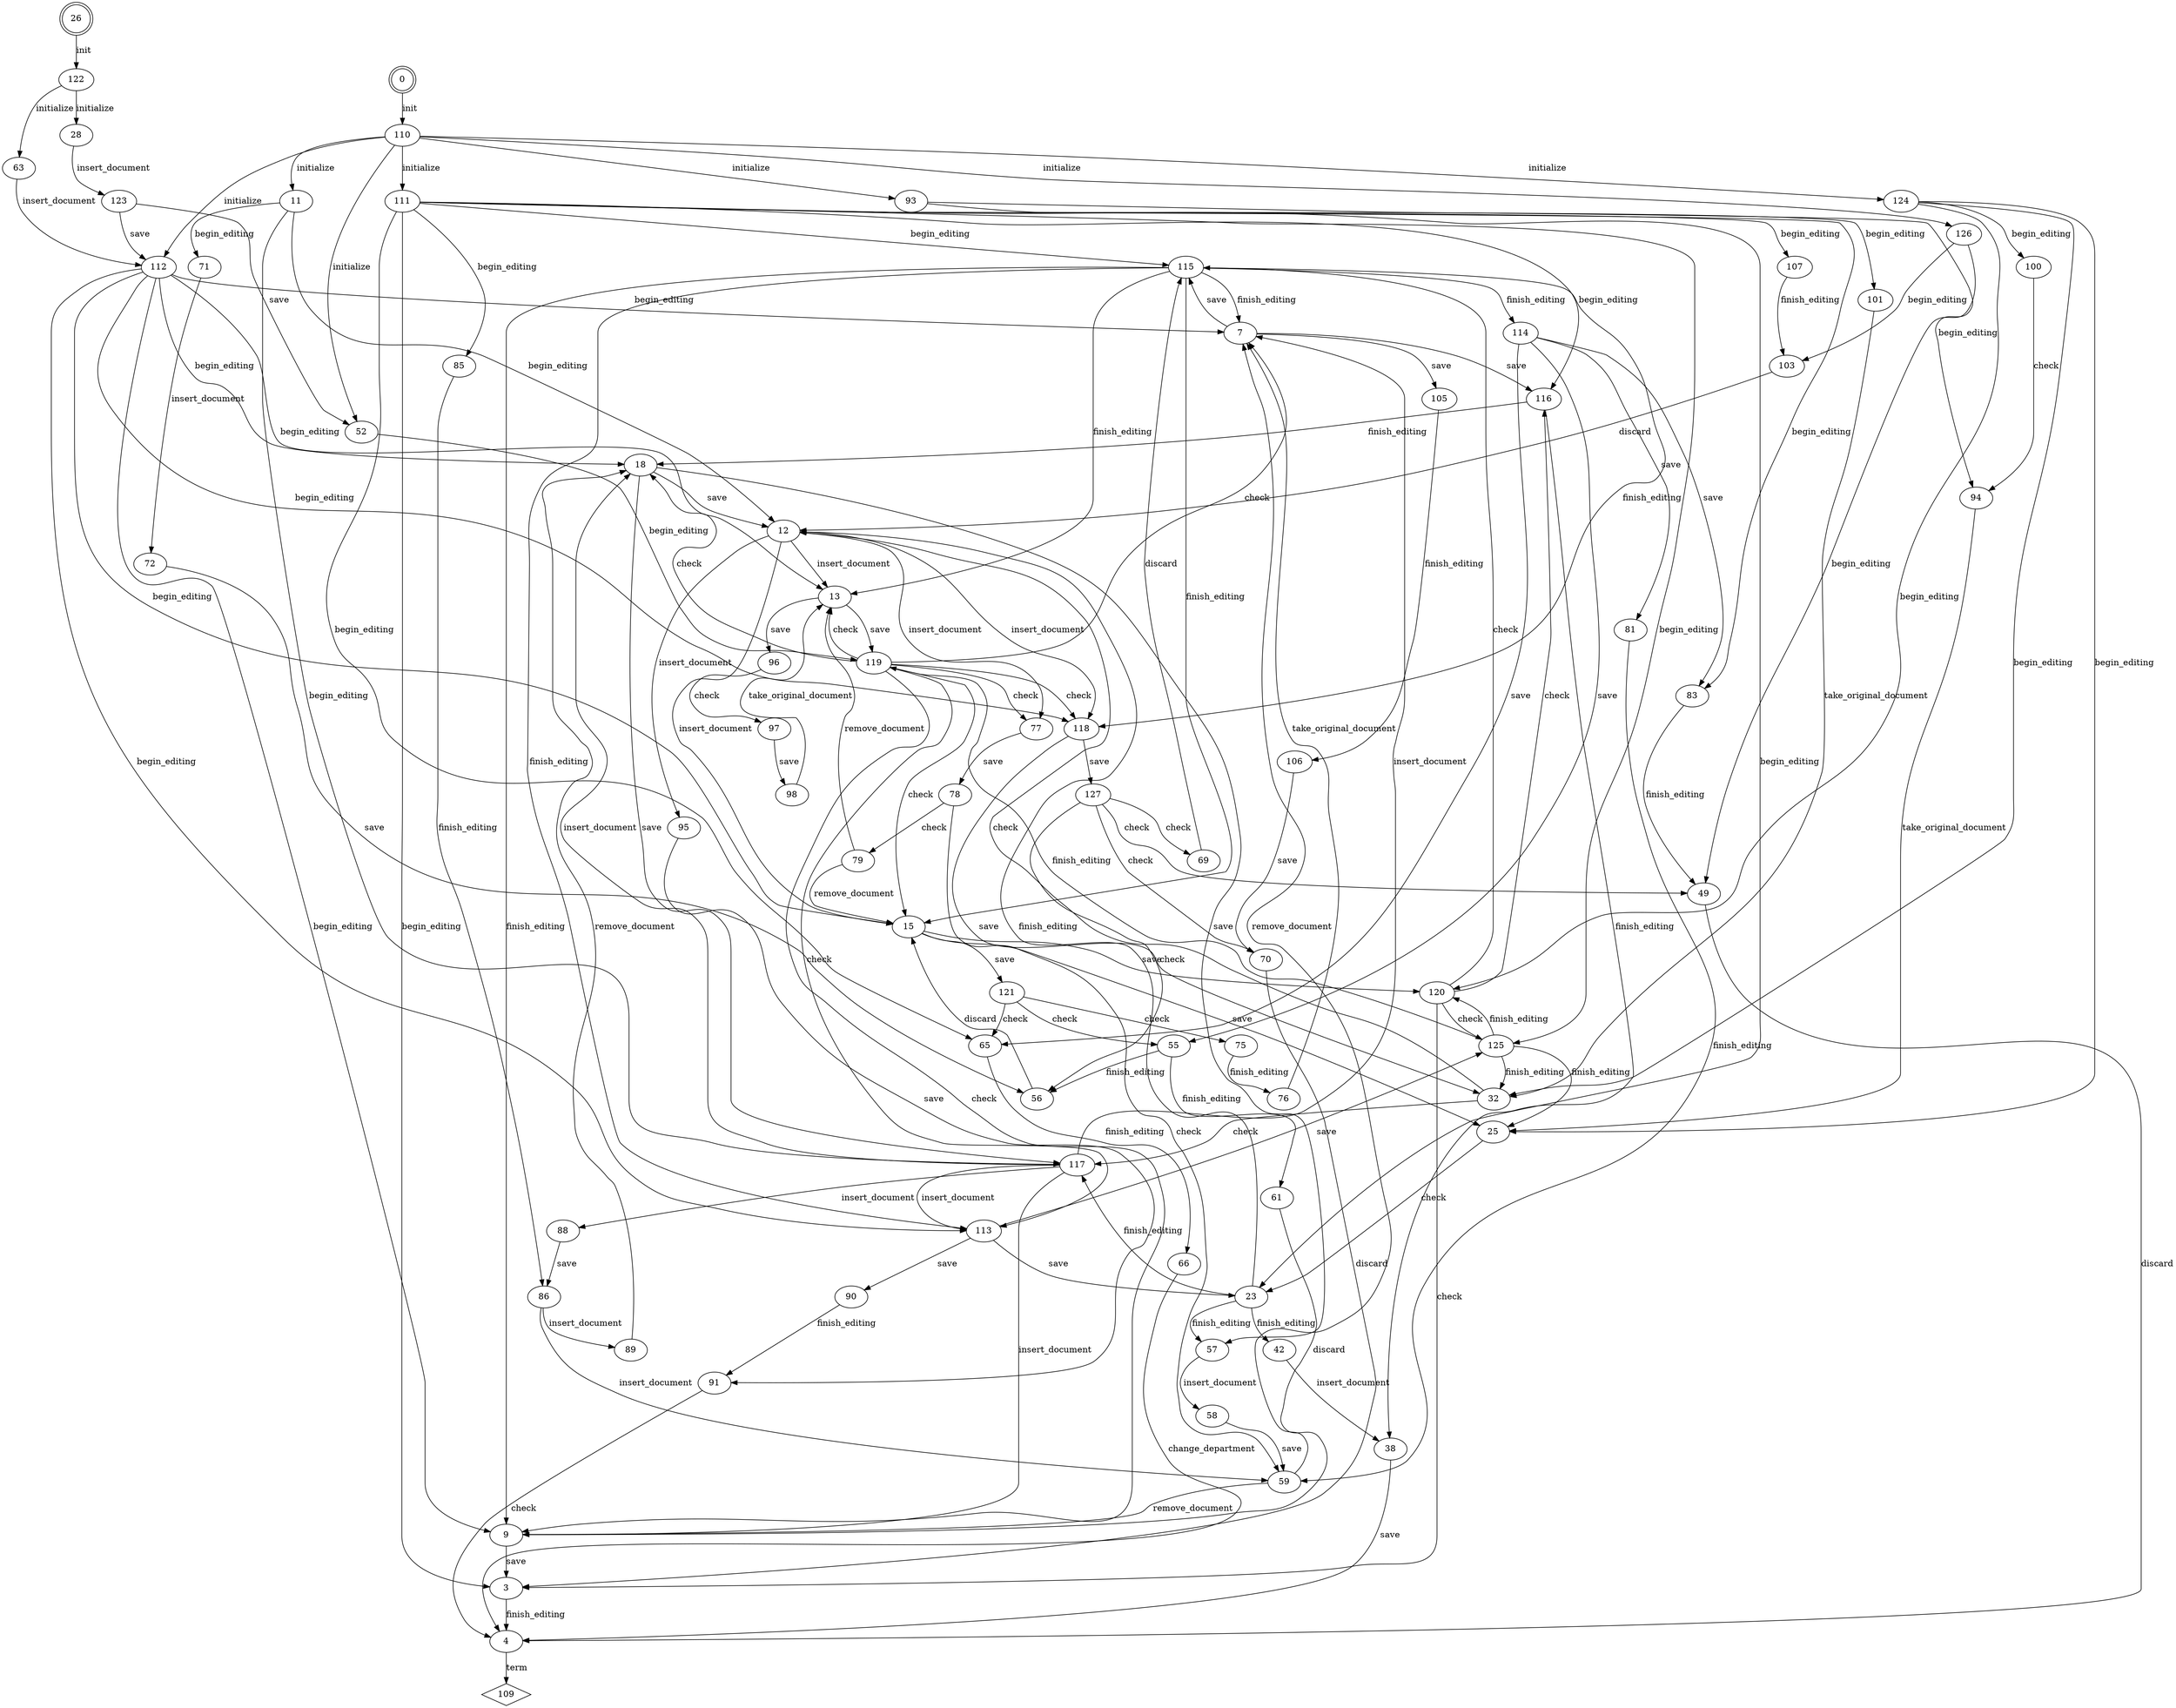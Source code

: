 strict digraph  {
0 [shape=doublecircle];
110;
111;
3;
4;
112;
7;
115;
9;
11;
12;
13;
119;
15;
120;
18;
113;
23;
117;
25;
26 [shape=doublecircle];
122;
28;
123;
118;
32;
124;
116;
38;
125;
42;
126;
49;
52;
121;
55;
56;
57;
58;
59;
114;
61;
63;
65;
66;
127;
69;
70;
71;
72;
75;
76;
77;
78;
79;
81;
83;
85;
86;
88;
89;
90;
91;
93;
94;
95;
96;
97;
98;
100;
101;
103;
105;
106;
107;
109 [shape=diamond];
0 -> 110  [label=init, weight=14549];
110 -> 111  [label=initialize, weight=9310];
110 -> 112  [label=initialize, weight=906];
110 -> 11  [label=initialize, weight=3042];
110 -> 124  [label=initialize, weight=1254];
110 -> 52  [label=initialize, weight=33];
110 -> 126  [label=initialize, weight=2];
110 -> 93  [label=initialize, weight=2];
111 -> 3  [label=begin_editing, weight=3911];
111 -> 115  [label=begin_editing, weight=1967];
111 -> 116  [label=begin_editing, weight=84];
111 -> 23  [label=begin_editing, weight=3047];
111 -> 85  [label=begin_editing, weight=1];
111 -> 125  [label=begin_editing, weight=296];
111 -> 65  [label=begin_editing, weight=2];
111 -> 83  [label=begin_editing, weight=1];
111 -> 107  [label=begin_editing, weight=1];
3 -> 4  [label=finish_editing, weight=14688];
4 -> 109  [label=term, weight=14750];
112 -> 9  [label=begin_editing, weight=79];
112 -> 7  [label=begin_editing, weight=6];
112 -> 113  [label=begin_editing, weight=116];
112 -> 18  [label=begin_editing, weight=476];
112 -> 118  [label=begin_editing, weight=132];
112 -> 15  [label=begin_editing, weight=204];
112 -> 13  [label=begin_editing, weight=93];
7 -> 115  [label=save, weight=3947];
7 -> 105  [label=save, weight=1];
7 -> 116  [label=save, weight=24];
115 -> 113  [label=finish_editing, weight=755];
115 -> 7  [label=finish_editing, weight=2572];
115 -> 114  [label=finish_editing, weight=7];
115 -> 9  [label=finish_editing, weight=5101];
115 -> 118  [label=finish_editing, weight=26];
115 -> 15  [label=finish_editing, weight=2528];
115 -> 13  [label=finish_editing, weight=111];
9 -> 3  [label=save, weight=7200];
11 -> 117  [label=begin_editing, weight=1157];
11 -> 71  [label=begin_editing, weight=1];
11 -> 12  [label=begin_editing, weight=1884];
12 -> 95  [label=insert_document, weight=1];
12 -> 118  [label=insert_document, weight=70];
12 -> 15  [label=insert_document, weight=3527];
12 -> 13  [label=insert_document, weight=895];
12 -> 77  [label=insert_document, weight=1];
13 -> 119  [label=save, weight=1071];
13 -> 96  [label=save, weight=1];
119 -> 118  [label=check, weight=35];
119 -> 15  [label=check, weight=814];
119 -> 13  [label=check, weight=197];
119 -> 77  [label=check, weight=2];
119 -> 9  [label=check, weight=70];
119 -> 7  [label=check, weight=188];
119 -> 113  [label=check, weight=34];
119 -> 18  [label=check, weight=15];
15 -> 25  [label=save, weight=381];
15 -> 120  [label=save, weight=5129];
15 -> 121  [label=save, weight=4];
120 -> 115  [label=check, weight=3292];
120 -> 116  [label=check, weight=3];
120 -> 3  [label=check, weight=3575];
120 -> 125  [label=check, weight=166];
18 -> 117  [label=save, weight=308];
18 -> 57  [label=save, weight=1];
18 -> 12  [label=save, weight=379];
113 -> 23  [label=save, weight=843];
113 -> 90  [label=save, weight=1];
113 -> 125  [label=save, weight=138];
23 -> 117  [label=finish_editing, weight=3078];
23 -> 12  [label=finish_editing, weight=1594];
23 -> 42  [label=finish_editing, weight=34];
23 -> 57  [label=finish_editing, weight=1];
117 -> 9  [label=insert_document, weight=1947];
117 -> 7  [label=insert_document, weight=2654];
117 -> 113  [label=insert_document, weight=80];
117 -> 88  [label=insert_document, weight=1];
117 -> 18  [label=insert_document, weight=138];
25 -> 23  [label=check, weight=814];
26 -> 122  [label=init, weight=201];
122 -> 28  [label=initialize, weight=186];
122 -> 63  [label=initialize, weight=15];
28 -> 123  [label=insert_document, weight=186];
123 -> 112  [label=save, weight=185];
123 -> 52  [label=save, weight=1];
118 -> 32  [label=save, weight=253];
118 -> 127  [label=save, weight=5];
32 -> 117  [label=check, weight=251];
32 -> 12  [label=check, weight=650];
124 -> 32  [label=begin_editing, weight=603];
124 -> 120  [label=begin_editing, weight=288];
124 -> 25  [label=begin_editing, weight=362];
124 -> 100  [label=begin_editing, weight=1];
116 -> 38  [label=finish_editing, weight=17];
116 -> 18  [label=finish_editing, weight=94];
38 -> 4  [label=save, weight=51];
125 -> 120  [label=finish_editing, weight=445];
125 -> 25  [label=finish_editing, weight=69];
125 -> 119  [label=finish_editing, weight=45];
125 -> 32  [label=finish_editing, weight=42];
42 -> 38  [label=insert_document, weight=34];
126 -> 49  [label=begin_editing, weight=1];
126 -> 103  [label=begin_editing, weight=1];
49 -> 4  [label=discard, weight=4];
52 -> 119  [label=begin_editing, weight=34];
121 -> 55  [label=check, weight=2];
121 -> 75  [label=check, weight=1];
121 -> 65  [label=check, weight=1];
55 -> 61  [label=finish_editing, weight=2];
55 -> 56  [label=finish_editing, weight=3];
56 -> 15  [label=discard, weight=5];
57 -> 58  [label=insert_document, weight=2];
58 -> 59  [label=save, weight=2];
59 -> 9  [label=remove_document, weight=1];
59 -> 7  [label=remove_document, weight=4];
114 -> 83  [label=save, weight=1];
114 -> 55  [label=save, weight=3];
114 -> 81  [label=save, weight=1];
114 -> 65  [label=save, weight=2];
61 -> 9  [label=discard, weight=2];
63 -> 112  [label=insert_document, weight=15];
65 -> 66  [label=finish_editing, weight=5];
66 -> 4  [label=change_department, weight=5];
127 -> 70  [label=check, weight=1];
127 -> 69  [label=check, weight=2];
127 -> 56  [label=check, weight=1];
127 -> 49  [label=check, weight=1];
69 -> 115  [label=discard, weight=2];
70 -> 3  [label=discard, weight=2];
71 -> 72  [label=insert_document, weight=1];
72 -> 56  [label=save, weight=1];
75 -> 76  [label=finish_editing, weight=1];
76 -> 7  [label=take_original_document, weight=1];
77 -> 78  [label=save, weight=3];
78 -> 79  [label=check, weight=2];
78 -> 59  [label=check, weight=1];
79 -> 15  [label=remove_document, weight=1];
79 -> 13  [label=remove_document, weight=1];
81 -> 59  [label=finish_editing, weight=1];
83 -> 49  [label=finish_editing, weight=2];
85 -> 86  [label=finish_editing, weight=1];
86 -> 89  [label=insert_document, weight=1];
86 -> 59  [label=insert_document, weight=1];
88 -> 86  [label=save, weight=1];
89 -> 18  [label=remove_document, weight=1];
90 -> 91  [label=finish_editing, weight=1];
91 -> 4  [label=check, weight=2];
93 -> 94  [label=begin_editing, weight=1];
93 -> 101  [label=begin_editing, weight=1];
94 -> 25  [label=take_original_document, weight=2];
95 -> 91  [label=save, weight=1];
96 -> 97  [label=check, weight=1];
97 -> 98  [label=save, weight=1];
98 -> 13  [label=take_original_document, weight=1];
100 -> 94  [label=check, weight=1];
101 -> 32  [label=take_original_document, weight=1];
103 -> 12  [label=discard, weight=2];
105 -> 106  [label=finish_editing, weight=1];
106 -> 70  [label=save, weight=1];
107 -> 103  [label=finish_editing, weight=1];
}
